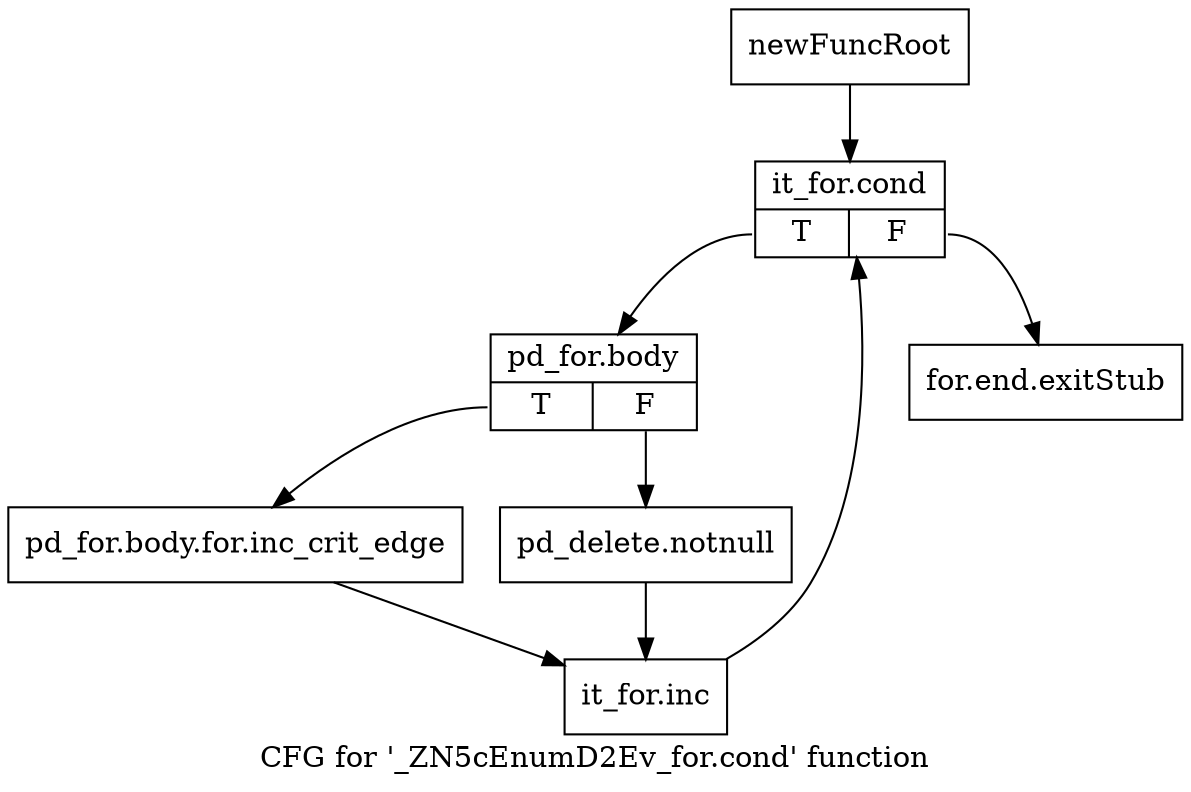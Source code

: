 digraph "CFG for '_ZN5cEnumD2Ev_for.cond' function" {
	label="CFG for '_ZN5cEnumD2Ev_for.cond' function";

	Node0x21ff670 [shape=record,label="{newFuncRoot}"];
	Node0x21ff670 -> Node0x21ffaa0;
	Node0x21ff6c0 [shape=record,label="{for.end.exitStub}"];
	Node0x21ffaa0 [shape=record,label="{it_for.cond|{<s0>T|<s1>F}}"];
	Node0x21ffaa0:s0 -> Node0x21ffaf0;
	Node0x21ffaa0:s1 -> Node0x21ff6c0;
	Node0x21ffaf0 [shape=record,label="{pd_for.body|{<s0>T|<s1>F}}"];
	Node0x21ffaf0:s0 -> Node0x21ffb90;
	Node0x21ffaf0:s1 -> Node0x21ffb40;
	Node0x21ffb40 [shape=record,label="{pd_delete.notnull}"];
	Node0x21ffb40 -> Node0x21ffbe0;
	Node0x21ffb90 [shape=record,label="{pd_for.body.for.inc_crit_edge}"];
	Node0x21ffb90 -> Node0x21ffbe0;
	Node0x21ffbe0 [shape=record,label="{it_for.inc}"];
	Node0x21ffbe0 -> Node0x21ffaa0;
}
